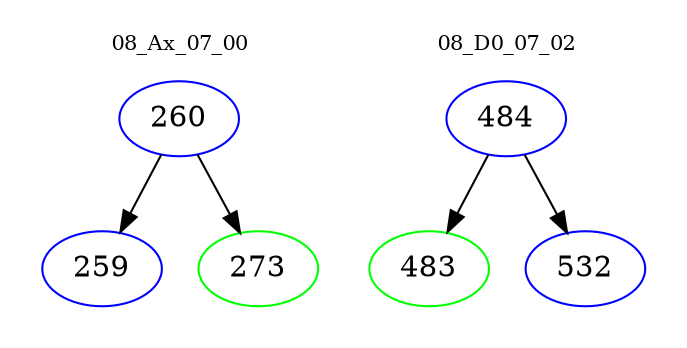 digraph{
subgraph cluster_0 {
color = white
label = "08_Ax_07_00";
fontsize=10;
T0_260 [label="260", color="blue"]
T0_260 -> T0_259 [color="black"]
T0_259 [label="259", color="blue"]
T0_260 -> T0_273 [color="black"]
T0_273 [label="273", color="green"]
}
subgraph cluster_1 {
color = white
label = "08_D0_07_02";
fontsize=10;
T1_484 [label="484", color="blue"]
T1_484 -> T1_483 [color="black"]
T1_483 [label="483", color="green"]
T1_484 -> T1_532 [color="black"]
T1_532 [label="532", color="blue"]
}
}
